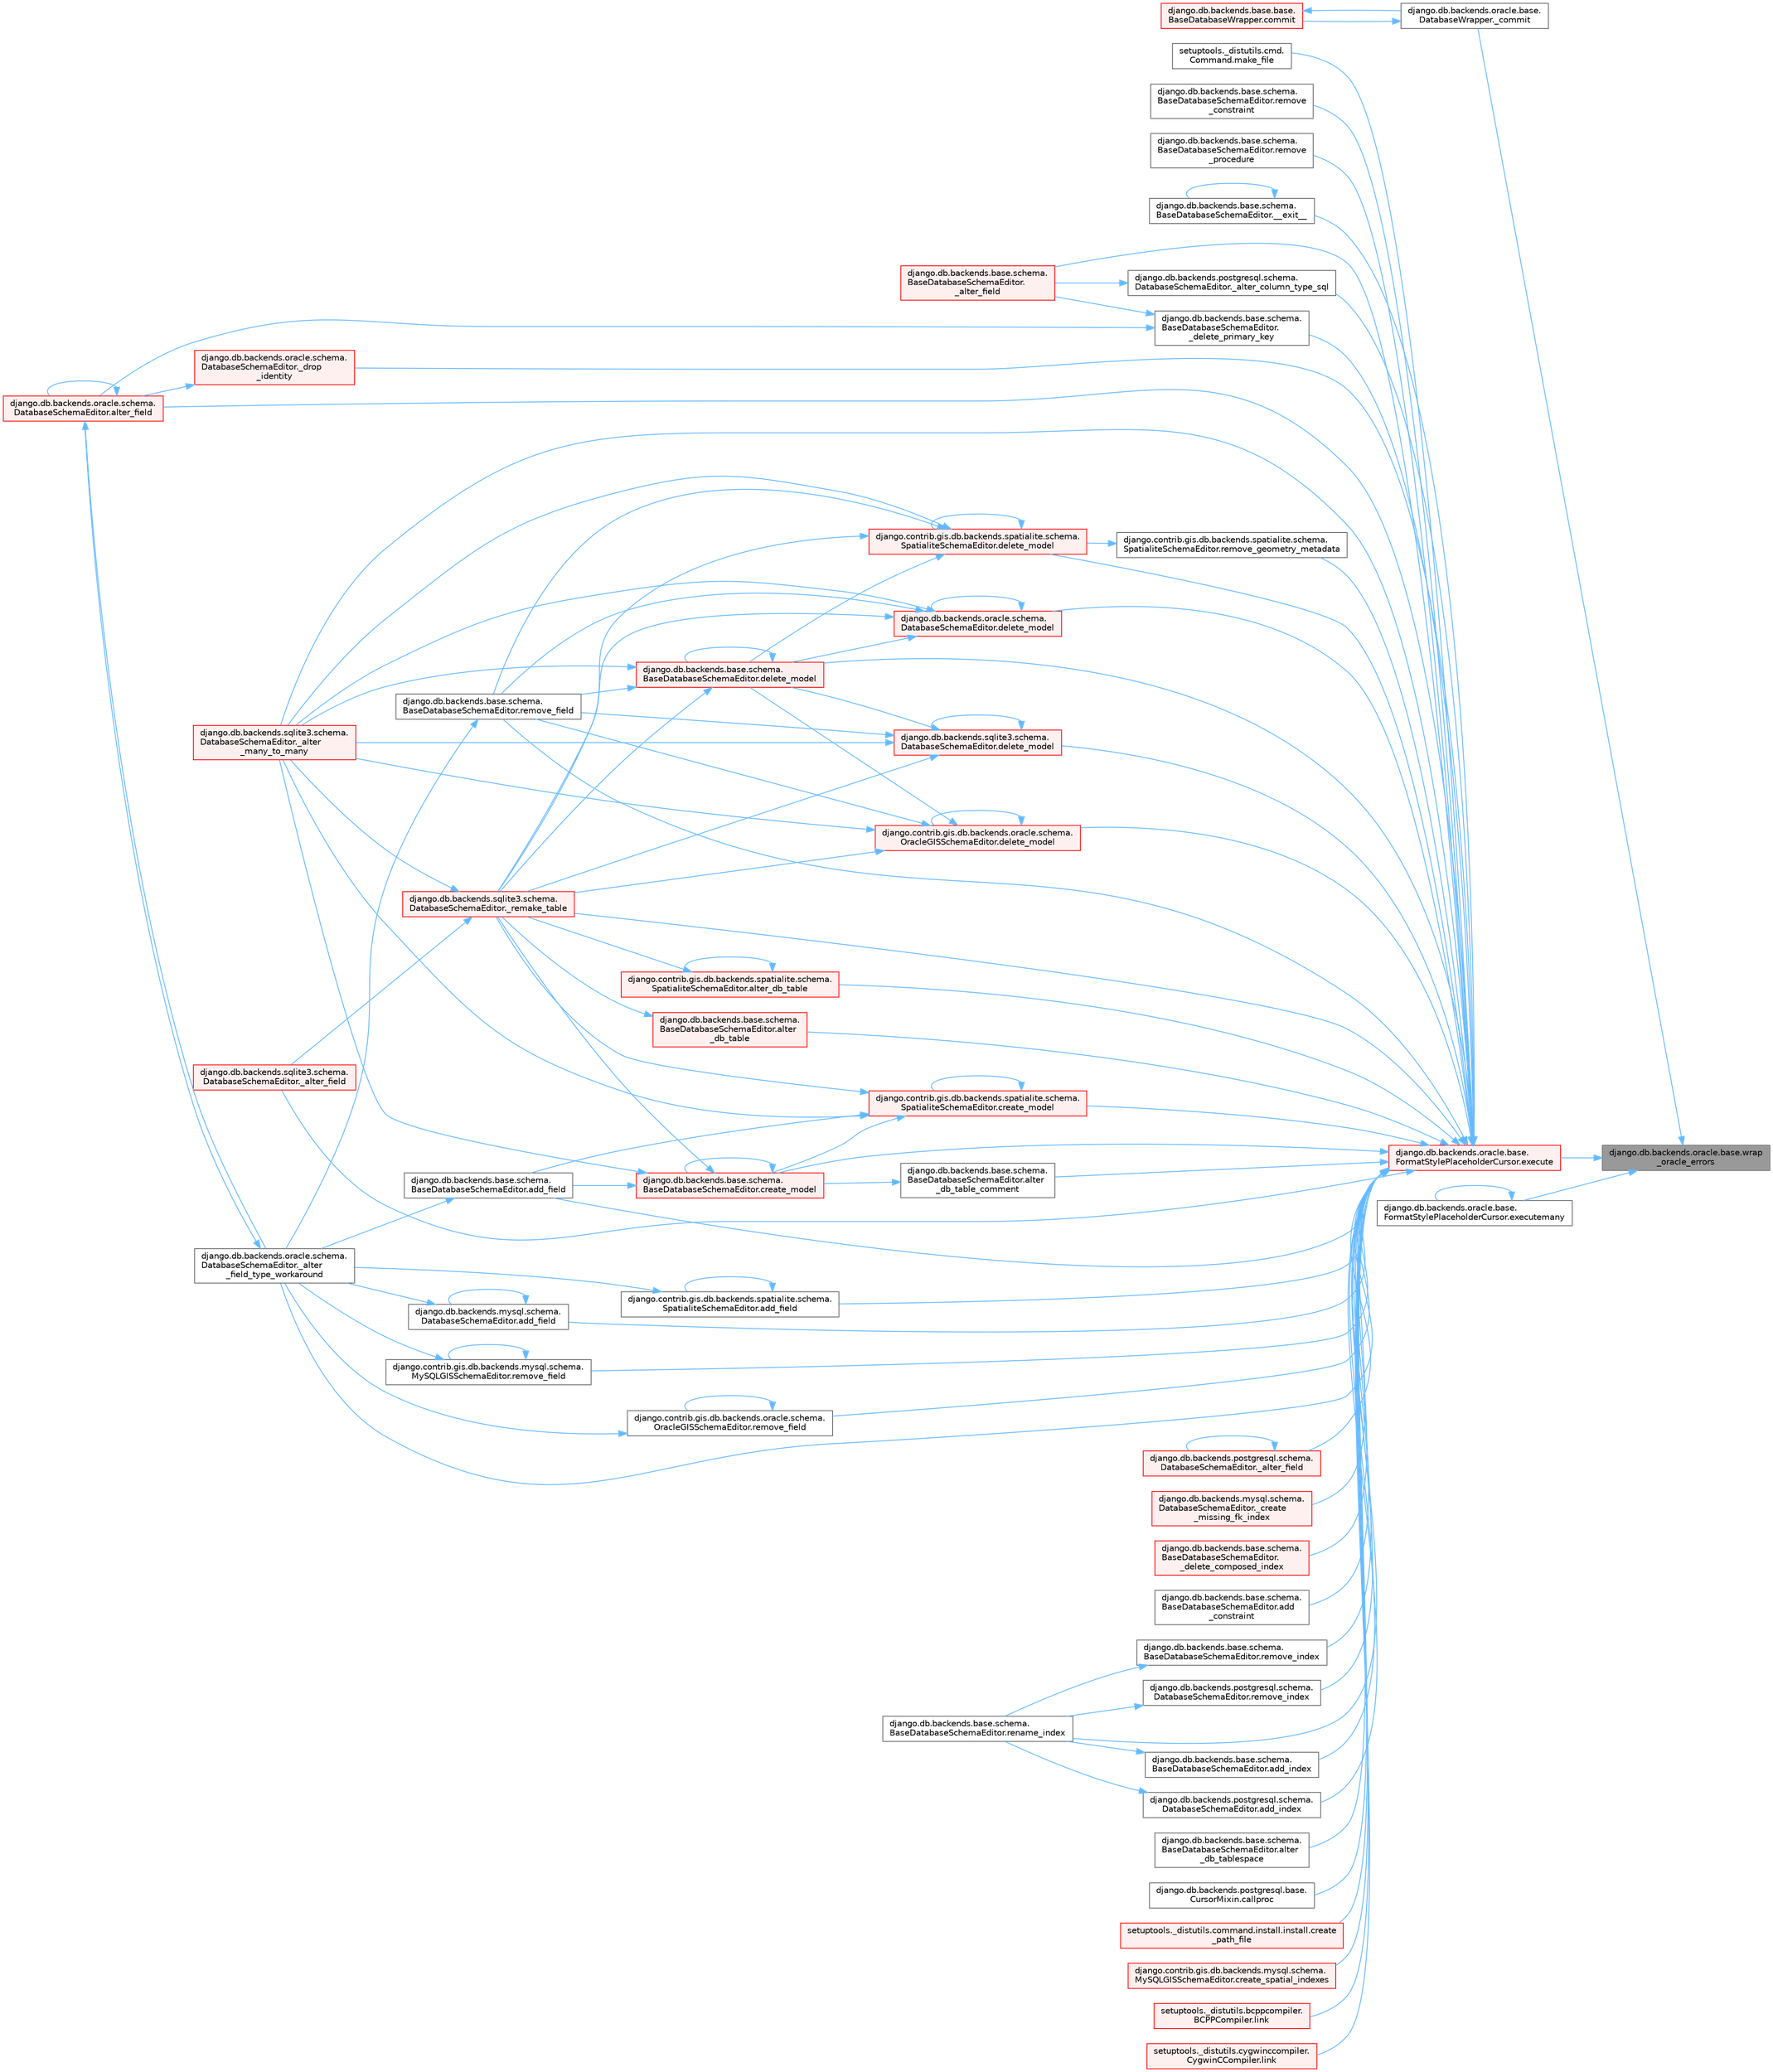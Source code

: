 digraph "django.db.backends.oracle.base.wrap_oracle_errors"
{
 // LATEX_PDF_SIZE
  bgcolor="transparent";
  edge [fontname=Helvetica,fontsize=10,labelfontname=Helvetica,labelfontsize=10];
  node [fontname=Helvetica,fontsize=10,shape=box,height=0.2,width=0.4];
  rankdir="RL";
  Node1 [id="Node000001",label="django.db.backends.oracle.base.wrap\l_oracle_errors",height=0.2,width=0.4,color="gray40", fillcolor="grey60", style="filled", fontcolor="black",tooltip=" "];
  Node1 -> Node2 [id="edge1_Node000001_Node000002",dir="back",color="steelblue1",style="solid",tooltip=" "];
  Node2 [id="Node000002",label="django.db.backends.oracle.base.\lDatabaseWrapper._commit",height=0.2,width=0.4,color="grey40", fillcolor="white", style="filled",URL="$classdjango_1_1db_1_1backends_1_1oracle_1_1base_1_1_database_wrapper.html#acc04a6f5d1608540ced060518a2994e4",tooltip=" "];
  Node2 -> Node3 [id="edge2_Node000002_Node000003",dir="back",color="steelblue1",style="solid",tooltip=" "];
  Node3 [id="Node000003",label="django.db.backends.base.base.\lBaseDatabaseWrapper.commit",height=0.2,width=0.4,color="red", fillcolor="#FFF0F0", style="filled",URL="$classdjango_1_1db_1_1backends_1_1base_1_1base_1_1_base_database_wrapper.html#a27411d5fdc6c7490a11324a33c83df2d",tooltip=" "];
  Node3 -> Node2 [id="edge3_Node000003_Node000002",dir="back",color="steelblue1",style="solid",tooltip=" "];
  Node1 -> Node2936 [id="edge4_Node000001_Node002936",dir="back",color="steelblue1",style="solid",tooltip=" "];
  Node2936 [id="Node002936",label="django.db.backends.oracle.base.\lFormatStylePlaceholderCursor.execute",height=0.2,width=0.4,color="red", fillcolor="#FFF0F0", style="filled",URL="$classdjango_1_1db_1_1backends_1_1oracle_1_1base_1_1_format_style_placeholder_cursor.html#a0717bdbea59134a88e5f10399c33a251",tooltip=" "];
  Node2936 -> Node224 [id="edge5_Node002936_Node000224",dir="back",color="steelblue1",style="solid",tooltip=" "];
  Node224 [id="Node000224",label="django.db.backends.base.schema.\lBaseDatabaseSchemaEditor.__exit__",height=0.2,width=0.4,color="grey40", fillcolor="white", style="filled",URL="$classdjango_1_1db_1_1backends_1_1base_1_1schema_1_1_base_database_schema_editor.html#adc641c3cf336c3cba5f945841b7d5790",tooltip=" "];
  Node224 -> Node224 [id="edge6_Node000224_Node000224",dir="back",color="steelblue1",style="solid",tooltip=" "];
  Node2936 -> Node225 [id="edge7_Node002936_Node000225",dir="back",color="steelblue1",style="solid",tooltip=" "];
  Node225 [id="Node000225",label="django.db.backends.postgresql.schema.\lDatabaseSchemaEditor._alter_column_type_sql",height=0.2,width=0.4,color="grey40", fillcolor="white", style="filled",URL="$classdjango_1_1db_1_1backends_1_1postgresql_1_1schema_1_1_database_schema_editor.html#addb09171be88c149496b00e7d217d186",tooltip=" "];
  Node225 -> Node226 [id="edge8_Node000225_Node000226",dir="back",color="steelblue1",style="solid",tooltip=" "];
  Node226 [id="Node000226",label="django.db.backends.base.schema.\lBaseDatabaseSchemaEditor.\l_alter_field",height=0.2,width=0.4,color="red", fillcolor="#FFF0F0", style="filled",URL="$classdjango_1_1db_1_1backends_1_1base_1_1schema_1_1_base_database_schema_editor.html#afcda33e5b1eb760a5a66c09033f1b75c",tooltip=" "];
  Node2936 -> Node226 [id="edge9_Node002936_Node000226",dir="back",color="steelblue1",style="solid",tooltip=" "];
  Node2936 -> Node231 [id="edge10_Node002936_Node000231",dir="back",color="steelblue1",style="solid",tooltip=" "];
  Node231 [id="Node000231",label="django.db.backends.postgresql.schema.\lDatabaseSchemaEditor._alter_field",height=0.2,width=0.4,color="red", fillcolor="#FFF0F0", style="filled",URL="$classdjango_1_1db_1_1backends_1_1postgresql_1_1schema_1_1_database_schema_editor.html#a143eb4ff7fc0f555417eb054bb91c41d",tooltip=" "];
  Node231 -> Node231 [id="edge11_Node000231_Node000231",dir="back",color="steelblue1",style="solid",tooltip=" "];
  Node2936 -> Node232 [id="edge12_Node002936_Node000232",dir="back",color="steelblue1",style="solid",tooltip=" "];
  Node232 [id="Node000232",label="django.db.backends.sqlite3.schema.\lDatabaseSchemaEditor._alter_field",height=0.2,width=0.4,color="red", fillcolor="#FFF0F0", style="filled",URL="$classdjango_1_1db_1_1backends_1_1sqlite3_1_1schema_1_1_database_schema_editor.html#ab256c1d60756ea054e7249a3aa80d43b",tooltip=" "];
  Node2936 -> Node230 [id="edge13_Node002936_Node000230",dir="back",color="steelblue1",style="solid",tooltip=" "];
  Node230 [id="Node000230",label="django.db.backends.oracle.schema.\lDatabaseSchemaEditor._alter\l_field_type_workaround",height=0.2,width=0.4,color="grey40", fillcolor="white", style="filled",URL="$classdjango_1_1db_1_1backends_1_1oracle_1_1schema_1_1_database_schema_editor.html#a78bc314f7e1030c1ef072c72a185ebd5",tooltip=" "];
  Node230 -> Node229 [id="edge14_Node000230_Node000229",dir="back",color="steelblue1",style="solid",tooltip=" "];
  Node229 [id="Node000229",label="django.db.backends.oracle.schema.\lDatabaseSchemaEditor.alter_field",height=0.2,width=0.4,color="red", fillcolor="#FFF0F0", style="filled",URL="$classdjango_1_1db_1_1backends_1_1oracle_1_1schema_1_1_database_schema_editor.html#abeddc040d6a7af1ca57aee72ee85784f",tooltip=" "];
  Node229 -> Node230 [id="edge15_Node000229_Node000230",dir="back",color="steelblue1",style="solid",tooltip=" "];
  Node229 -> Node229 [id="edge16_Node000229_Node000229",dir="back",color="steelblue1",style="solid",tooltip=" "];
  Node2936 -> Node233 [id="edge17_Node002936_Node000233",dir="back",color="steelblue1",style="solid",tooltip=" "];
  Node233 [id="Node000233",label="django.db.backends.sqlite3.schema.\lDatabaseSchemaEditor._alter\l_many_to_many",height=0.2,width=0.4,color="red", fillcolor="#FFF0F0", style="filled",URL="$classdjango_1_1db_1_1backends_1_1sqlite3_1_1schema_1_1_database_schema_editor.html#a0eb5631cba4809779acc541260e47610",tooltip=" "];
  Node2936 -> Node234 [id="edge18_Node002936_Node000234",dir="back",color="steelblue1",style="solid",tooltip=" "];
  Node234 [id="Node000234",label="django.db.backends.mysql.schema.\lDatabaseSchemaEditor._create\l_missing_fk_index",height=0.2,width=0.4,color="red", fillcolor="#FFF0F0", style="filled",URL="$classdjango_1_1db_1_1backends_1_1mysql_1_1schema_1_1_database_schema_editor.html#a1409fb923121da63909627d7bd8ea396",tooltip=" "];
  Node2936 -> Node241 [id="edge19_Node002936_Node000241",dir="back",color="steelblue1",style="solid",tooltip=" "];
  Node241 [id="Node000241",label="django.db.backends.base.schema.\lBaseDatabaseSchemaEditor.\l_delete_composed_index",height=0.2,width=0.4,color="red", fillcolor="#FFF0F0", style="filled",URL="$classdjango_1_1db_1_1backends_1_1base_1_1schema_1_1_base_database_schema_editor.html#a83847fbdf8dec0e82dd6028e7b3171f1",tooltip=" "];
  Node2936 -> Node242 [id="edge20_Node002936_Node000242",dir="back",color="steelblue1",style="solid",tooltip=" "];
  Node242 [id="Node000242",label="django.db.backends.base.schema.\lBaseDatabaseSchemaEditor.\l_delete_primary_key",height=0.2,width=0.4,color="grey40", fillcolor="white", style="filled",URL="$classdjango_1_1db_1_1backends_1_1base_1_1schema_1_1_base_database_schema_editor.html#a81047e315c7b3f3a5688d5d294491694",tooltip=" "];
  Node242 -> Node226 [id="edge21_Node000242_Node000226",dir="back",color="steelblue1",style="solid",tooltip=" "];
  Node242 -> Node229 [id="edge22_Node000242_Node000229",dir="back",color="steelblue1",style="solid",tooltip=" "];
  Node2936 -> Node243 [id="edge23_Node002936_Node000243",dir="back",color="steelblue1",style="solid",tooltip=" "];
  Node243 [id="Node000243",label="django.db.backends.oracle.schema.\lDatabaseSchemaEditor._drop\l_identity",height=0.2,width=0.4,color="red", fillcolor="#FFF0F0", style="filled",URL="$classdjango_1_1db_1_1backends_1_1oracle_1_1schema_1_1_database_schema_editor.html#a215f07e8311d1fd657957c4dbba8cfde",tooltip=" "];
  Node243 -> Node229 [id="edge24_Node000243_Node000229",dir="back",color="steelblue1",style="solid",tooltip=" "];
  Node2936 -> Node246 [id="edge25_Node002936_Node000246",dir="back",color="steelblue1",style="solid",tooltip=" "];
  Node246 [id="Node000246",label="django.db.backends.sqlite3.schema.\lDatabaseSchemaEditor._remake_table",height=0.2,width=0.4,color="red", fillcolor="#FFF0F0", style="filled",URL="$classdjango_1_1db_1_1backends_1_1sqlite3_1_1schema_1_1_database_schema_editor.html#a9b5b247b2cd836c48a65726025b45e11",tooltip=" "];
  Node246 -> Node232 [id="edge26_Node000246_Node000232",dir="back",color="steelblue1",style="solid",tooltip=" "];
  Node246 -> Node233 [id="edge27_Node000246_Node000233",dir="back",color="steelblue1",style="solid",tooltip=" "];
  Node2936 -> Node252 [id="edge28_Node002936_Node000252",dir="back",color="steelblue1",style="solid",tooltip=" "];
  Node252 [id="Node000252",label="django.db.backends.base.schema.\lBaseDatabaseSchemaEditor.add\l_constraint",height=0.2,width=0.4,color="grey40", fillcolor="white", style="filled",URL="$classdjango_1_1db_1_1backends_1_1base_1_1schema_1_1_base_database_schema_editor.html#a017871908a4c3682551db6c19aa549d4",tooltip=" "];
  Node2936 -> Node253 [id="edge29_Node002936_Node000253",dir="back",color="steelblue1",style="solid",tooltip=" "];
  Node253 [id="Node000253",label="django.contrib.gis.db.backends.spatialite.schema.\lSpatialiteSchemaEditor.add_field",height=0.2,width=0.4,color="grey40", fillcolor="white", style="filled",URL="$classdjango_1_1contrib_1_1gis_1_1db_1_1backends_1_1spatialite_1_1schema_1_1_spatialite_schema_editor.html#ac6c0a11c42d919d3c5cc74bb59d8dcfc",tooltip=" "];
  Node253 -> Node230 [id="edge30_Node000253_Node000230",dir="back",color="steelblue1",style="solid",tooltip=" "];
  Node253 -> Node253 [id="edge31_Node000253_Node000253",dir="back",color="steelblue1",style="solid",tooltip=" "];
  Node2936 -> Node254 [id="edge32_Node002936_Node000254",dir="back",color="steelblue1",style="solid",tooltip=" "];
  Node254 [id="Node000254",label="django.db.backends.base.schema.\lBaseDatabaseSchemaEditor.add_field",height=0.2,width=0.4,color="grey40", fillcolor="white", style="filled",URL="$classdjango_1_1db_1_1backends_1_1base_1_1schema_1_1_base_database_schema_editor.html#affe03b0f7c180f8cb5759a5cff4f006a",tooltip=" "];
  Node254 -> Node230 [id="edge33_Node000254_Node000230",dir="back",color="steelblue1",style="solid",tooltip=" "];
  Node2936 -> Node255 [id="edge34_Node002936_Node000255",dir="back",color="steelblue1",style="solid",tooltip=" "];
  Node255 [id="Node000255",label="django.db.backends.mysql.schema.\lDatabaseSchemaEditor.add_field",height=0.2,width=0.4,color="grey40", fillcolor="white", style="filled",URL="$classdjango_1_1db_1_1backends_1_1mysql_1_1schema_1_1_database_schema_editor.html#a2bb764c2fab516643cccf83b8865b410",tooltip=" "];
  Node255 -> Node230 [id="edge35_Node000255_Node000230",dir="back",color="steelblue1",style="solid",tooltip=" "];
  Node255 -> Node255 [id="edge36_Node000255_Node000255",dir="back",color="steelblue1",style="solid",tooltip=" "];
  Node2936 -> Node256 [id="edge37_Node002936_Node000256",dir="back",color="steelblue1",style="solid",tooltip=" "];
  Node256 [id="Node000256",label="django.db.backends.base.schema.\lBaseDatabaseSchemaEditor.add_index",height=0.2,width=0.4,color="grey40", fillcolor="white", style="filled",URL="$classdjango_1_1db_1_1backends_1_1base_1_1schema_1_1_base_database_schema_editor.html#abc2d41f83d865510442ebead47b3ed96",tooltip=" "];
  Node256 -> Node240 [id="edge38_Node000256_Node000240",dir="back",color="steelblue1",style="solid",tooltip=" "];
  Node240 [id="Node000240",label="django.db.backends.base.schema.\lBaseDatabaseSchemaEditor.rename_index",height=0.2,width=0.4,color="grey40", fillcolor="white", style="filled",URL="$classdjango_1_1db_1_1backends_1_1base_1_1schema_1_1_base_database_schema_editor.html#a8e3b9af9743243db37771266a61f11e2",tooltip=" "];
  Node2936 -> Node257 [id="edge39_Node002936_Node000257",dir="back",color="steelblue1",style="solid",tooltip=" "];
  Node257 [id="Node000257",label="django.db.backends.postgresql.schema.\lDatabaseSchemaEditor.add_index",height=0.2,width=0.4,color="grey40", fillcolor="white", style="filled",URL="$classdjango_1_1db_1_1backends_1_1postgresql_1_1schema_1_1_database_schema_editor.html#acc6cde4ca005b9128ef4a9e9b556b3b0",tooltip=" "];
  Node257 -> Node240 [id="edge40_Node000257_Node000240",dir="back",color="steelblue1",style="solid",tooltip=" "];
  Node2936 -> Node258 [id="edge41_Node002936_Node000258",dir="back",color="steelblue1",style="solid",tooltip=" "];
  Node258 [id="Node000258",label="django.contrib.gis.db.backends.spatialite.schema.\lSpatialiteSchemaEditor.alter_db_table",height=0.2,width=0.4,color="red", fillcolor="#FFF0F0", style="filled",URL="$classdjango_1_1contrib_1_1gis_1_1db_1_1backends_1_1spatialite_1_1schema_1_1_spatialite_schema_editor.html#a3c238b03e587be42747e3a128cd44946",tooltip=" "];
  Node258 -> Node246 [id="edge42_Node000258_Node000246",dir="back",color="steelblue1",style="solid",tooltip=" "];
  Node258 -> Node258 [id="edge43_Node000258_Node000258",dir="back",color="steelblue1",style="solid",tooltip=" "];
  Node2936 -> Node259 [id="edge44_Node002936_Node000259",dir="back",color="steelblue1",style="solid",tooltip=" "];
  Node259 [id="Node000259",label="django.db.backends.base.schema.\lBaseDatabaseSchemaEditor.alter\l_db_table",height=0.2,width=0.4,color="red", fillcolor="#FFF0F0", style="filled",URL="$classdjango_1_1db_1_1backends_1_1base_1_1schema_1_1_base_database_schema_editor.html#a6975136cc10a20541aed6b53fea99565",tooltip=" "];
  Node259 -> Node246 [id="edge45_Node000259_Node000246",dir="back",color="steelblue1",style="solid",tooltip=" "];
  Node2936 -> Node260 [id="edge46_Node002936_Node000260",dir="back",color="steelblue1",style="solid",tooltip=" "];
  Node260 [id="Node000260",label="django.db.backends.base.schema.\lBaseDatabaseSchemaEditor.alter\l_db_table_comment",height=0.2,width=0.4,color="grey40", fillcolor="white", style="filled",URL="$classdjango_1_1db_1_1backends_1_1base_1_1schema_1_1_base_database_schema_editor.html#a788ba4cf1ea36f15a1b1d7a11b8d31a1",tooltip=" "];
  Node260 -> Node261 [id="edge47_Node000260_Node000261",dir="back",color="steelblue1",style="solid",tooltip=" "];
  Node261 [id="Node000261",label="django.db.backends.base.schema.\lBaseDatabaseSchemaEditor.create_model",height=0.2,width=0.4,color="red", fillcolor="#FFF0F0", style="filled",URL="$classdjango_1_1db_1_1backends_1_1base_1_1schema_1_1_base_database_schema_editor.html#a802611d84fc67073227f245b7e881331",tooltip=" "];
  Node261 -> Node233 [id="edge48_Node000261_Node000233",dir="back",color="steelblue1",style="solid",tooltip=" "];
  Node261 -> Node246 [id="edge49_Node000261_Node000246",dir="back",color="steelblue1",style="solid",tooltip=" "];
  Node261 -> Node254 [id="edge50_Node000261_Node000254",dir="back",color="steelblue1",style="solid",tooltip=" "];
  Node261 -> Node261 [id="edge51_Node000261_Node000261",dir="back",color="steelblue1",style="solid",tooltip=" "];
  Node2936 -> Node262 [id="edge52_Node002936_Node000262",dir="back",color="steelblue1",style="solid",tooltip=" "];
  Node262 [id="Node000262",label="django.db.backends.base.schema.\lBaseDatabaseSchemaEditor.alter\l_db_tablespace",height=0.2,width=0.4,color="grey40", fillcolor="white", style="filled",URL="$classdjango_1_1db_1_1backends_1_1base_1_1schema_1_1_base_database_schema_editor.html#ac93f875aaebf90f4c28d2ec8f963acdd",tooltip=" "];
  Node2936 -> Node229 [id="edge53_Node002936_Node000229",dir="back",color="steelblue1",style="solid",tooltip=" "];
  Node2936 -> Node263 [id="edge54_Node002936_Node000263",dir="back",color="steelblue1",style="solid",tooltip=" "];
  Node263 [id="Node000263",label="django.db.backends.postgresql.base.\lCursorMixin.callproc",height=0.2,width=0.4,color="grey40", fillcolor="white", style="filled",URL="$classdjango_1_1db_1_1backends_1_1postgresql_1_1base_1_1_cursor_mixin.html#a47ae60510118aff959f7ee3bc049cdcd",tooltip=" "];
  Node2936 -> Node264 [id="edge55_Node002936_Node000264",dir="back",color="steelblue1",style="solid",tooltip=" "];
  Node264 [id="Node000264",label="django.contrib.gis.db.backends.spatialite.schema.\lSpatialiteSchemaEditor.create_model",height=0.2,width=0.4,color="red", fillcolor="#FFF0F0", style="filled",URL="$classdjango_1_1contrib_1_1gis_1_1db_1_1backends_1_1spatialite_1_1schema_1_1_spatialite_schema_editor.html#a19b94a34b1e1e5fc3cd38c736f21f025",tooltip=" "];
  Node264 -> Node233 [id="edge56_Node000264_Node000233",dir="back",color="steelblue1",style="solid",tooltip=" "];
  Node264 -> Node246 [id="edge57_Node000264_Node000246",dir="back",color="steelblue1",style="solid",tooltip=" "];
  Node264 -> Node254 [id="edge58_Node000264_Node000254",dir="back",color="steelblue1",style="solid",tooltip=" "];
  Node264 -> Node264 [id="edge59_Node000264_Node000264",dir="back",color="steelblue1",style="solid",tooltip=" "];
  Node264 -> Node261 [id="edge60_Node000264_Node000261",dir="back",color="steelblue1",style="solid",tooltip=" "];
  Node2936 -> Node261 [id="edge61_Node002936_Node000261",dir="back",color="steelblue1",style="solid",tooltip=" "];
  Node2936 -> Node265 [id="edge62_Node002936_Node000265",dir="back",color="steelblue1",style="solid",tooltip=" "];
  Node265 [id="Node000265",label="setuptools._distutils.command.install.install.create\l_path_file",height=0.2,width=0.4,color="red", fillcolor="#FFF0F0", style="filled",URL="$classsetuptools_1_1__distutils_1_1command_1_1install_1_1install.html#ae5b9163a32dec1fd8d16c029acf46364",tooltip=" "];
  Node2936 -> Node267 [id="edge63_Node002936_Node000267",dir="back",color="steelblue1",style="solid",tooltip=" "];
  Node267 [id="Node000267",label="django.contrib.gis.db.backends.mysql.schema.\lMySQLGISSchemaEditor.create_spatial_indexes",height=0.2,width=0.4,color="red", fillcolor="#FFF0F0", style="filled",URL="$classdjango_1_1contrib_1_1gis_1_1db_1_1backends_1_1mysql_1_1schema_1_1_my_s_q_l_g_i_s_schema_editor.html#ab01e4e9753b9691b274cfe31c800fb87",tooltip=" "];
  Node2936 -> Node270 [id="edge64_Node002936_Node000270",dir="back",color="steelblue1",style="solid",tooltip=" "];
  Node270 [id="Node000270",label="django.contrib.gis.db.backends.oracle.schema.\lOracleGISSchemaEditor.delete_model",height=0.2,width=0.4,color="red", fillcolor="#FFF0F0", style="filled",URL="$classdjango_1_1contrib_1_1gis_1_1db_1_1backends_1_1oracle_1_1schema_1_1_oracle_g_i_s_schema_editor.html#a7e204de51c85be33515ce57fa48849df",tooltip=" "];
  Node270 -> Node233 [id="edge65_Node000270_Node000233",dir="back",color="steelblue1",style="solid",tooltip=" "];
  Node270 -> Node246 [id="edge66_Node000270_Node000246",dir="back",color="steelblue1",style="solid",tooltip=" "];
  Node270 -> Node270 [id="edge67_Node000270_Node000270",dir="back",color="steelblue1",style="solid",tooltip=" "];
  Node270 -> Node273 [id="edge68_Node000270_Node000273",dir="back",color="steelblue1",style="solid",tooltip=" "];
  Node273 [id="Node000273",label="django.db.backends.base.schema.\lBaseDatabaseSchemaEditor.delete_model",height=0.2,width=0.4,color="red", fillcolor="#FFF0F0", style="filled",URL="$classdjango_1_1db_1_1backends_1_1base_1_1schema_1_1_base_database_schema_editor.html#a4685be374dca3bb40806d579c17c4a71",tooltip=" "];
  Node273 -> Node233 [id="edge69_Node000273_Node000233",dir="back",color="steelblue1",style="solid",tooltip=" "];
  Node273 -> Node246 [id="edge70_Node000273_Node000246",dir="back",color="steelblue1",style="solid",tooltip=" "];
  Node273 -> Node273 [id="edge71_Node000273_Node000273",dir="back",color="steelblue1",style="solid",tooltip=" "];
  Node273 -> Node274 [id="edge72_Node000273_Node000274",dir="back",color="steelblue1",style="solid",tooltip=" "];
  Node274 [id="Node000274",label="django.db.backends.base.schema.\lBaseDatabaseSchemaEditor.remove_field",height=0.2,width=0.4,color="grey40", fillcolor="white", style="filled",URL="$classdjango_1_1db_1_1backends_1_1base_1_1schema_1_1_base_database_schema_editor.html#a962851f801c541e11c9ad9265bfe3347",tooltip=" "];
  Node274 -> Node230 [id="edge73_Node000274_Node000230",dir="back",color="steelblue1",style="solid",tooltip=" "];
  Node270 -> Node274 [id="edge74_Node000270_Node000274",dir="back",color="steelblue1",style="solid",tooltip=" "];
  Node2936 -> Node275 [id="edge75_Node002936_Node000275",dir="back",color="steelblue1",style="solid",tooltip=" "];
  Node275 [id="Node000275",label="django.contrib.gis.db.backends.spatialite.schema.\lSpatialiteSchemaEditor.delete_model",height=0.2,width=0.4,color="red", fillcolor="#FFF0F0", style="filled",URL="$classdjango_1_1contrib_1_1gis_1_1db_1_1backends_1_1spatialite_1_1schema_1_1_spatialite_schema_editor.html#a1d324c35e2535b9adf7cbecb68fe761d",tooltip=" "];
  Node275 -> Node233 [id="edge76_Node000275_Node000233",dir="back",color="steelblue1",style="solid",tooltip=" "];
  Node275 -> Node246 [id="edge77_Node000275_Node000246",dir="back",color="steelblue1",style="solid",tooltip=" "];
  Node275 -> Node275 [id="edge78_Node000275_Node000275",dir="back",color="steelblue1",style="solid",tooltip=" "];
  Node275 -> Node273 [id="edge79_Node000275_Node000273",dir="back",color="steelblue1",style="solid",tooltip=" "];
  Node275 -> Node274 [id="edge80_Node000275_Node000274",dir="back",color="steelblue1",style="solid",tooltip=" "];
  Node2936 -> Node273 [id="edge81_Node002936_Node000273",dir="back",color="steelblue1",style="solid",tooltip=" "];
  Node2936 -> Node276 [id="edge82_Node002936_Node000276",dir="back",color="steelblue1",style="solid",tooltip=" "];
  Node276 [id="Node000276",label="django.db.backends.oracle.schema.\lDatabaseSchemaEditor.delete_model",height=0.2,width=0.4,color="red", fillcolor="#FFF0F0", style="filled",URL="$classdjango_1_1db_1_1backends_1_1oracle_1_1schema_1_1_database_schema_editor.html#ab50218126d3c815cba56fe0387a8dcba",tooltip=" "];
  Node276 -> Node233 [id="edge83_Node000276_Node000233",dir="back",color="steelblue1",style="solid",tooltip=" "];
  Node276 -> Node246 [id="edge84_Node000276_Node000246",dir="back",color="steelblue1",style="solid",tooltip=" "];
  Node276 -> Node273 [id="edge85_Node000276_Node000273",dir="back",color="steelblue1",style="solid",tooltip=" "];
  Node276 -> Node276 [id="edge86_Node000276_Node000276",dir="back",color="steelblue1",style="solid",tooltip=" "];
  Node276 -> Node274 [id="edge87_Node000276_Node000274",dir="back",color="steelblue1",style="solid",tooltip=" "];
  Node2936 -> Node277 [id="edge88_Node002936_Node000277",dir="back",color="steelblue1",style="solid",tooltip=" "];
  Node277 [id="Node000277",label="django.db.backends.sqlite3.schema.\lDatabaseSchemaEditor.delete_model",height=0.2,width=0.4,color="red", fillcolor="#FFF0F0", style="filled",URL="$classdjango_1_1db_1_1backends_1_1sqlite3_1_1schema_1_1_database_schema_editor.html#ace17666280378c6270bb6569941a67ad",tooltip=" "];
  Node277 -> Node233 [id="edge89_Node000277_Node000233",dir="back",color="steelblue1",style="solid",tooltip=" "];
  Node277 -> Node246 [id="edge90_Node000277_Node000246",dir="back",color="steelblue1",style="solid",tooltip=" "];
  Node277 -> Node273 [id="edge91_Node000277_Node000273",dir="back",color="steelblue1",style="solid",tooltip=" "];
  Node277 -> Node277 [id="edge92_Node000277_Node000277",dir="back",color="steelblue1",style="solid",tooltip=" "];
  Node277 -> Node274 [id="edge93_Node000277_Node000274",dir="back",color="steelblue1",style="solid",tooltip=" "];
  Node2936 -> Node278 [id="edge94_Node002936_Node000278",dir="back",color="steelblue1",style="solid",tooltip=" "];
  Node278 [id="Node000278",label="setuptools._distutils.bcppcompiler.\lBCPPCompiler.link",height=0.2,width=0.4,color="red", fillcolor="#FFF0F0", style="filled",URL="$classsetuptools_1_1__distutils_1_1bcppcompiler_1_1_b_c_p_p_compiler.html#a9207773d36ecabdd197469c6dcff5e41",tooltip=" "];
  Node2936 -> Node421 [id="edge95_Node002936_Node000421",dir="back",color="steelblue1",style="solid",tooltip=" "];
  Node421 [id="Node000421",label="setuptools._distutils.cygwinccompiler.\lCygwinCCompiler.link",height=0.2,width=0.4,color="red", fillcolor="#FFF0F0", style="filled",URL="$classsetuptools_1_1__distutils_1_1cygwinccompiler_1_1_cygwin_c_compiler.html#a90d2f2ffa74da0002fe22b41afc2cc2f",tooltip=" "];
  Node2936 -> Node431 [id="edge96_Node002936_Node000431",dir="back",color="steelblue1",style="solid",tooltip=" "];
  Node431 [id="Node000431",label="setuptools._distutils.cmd.\lCommand.make_file",height=0.2,width=0.4,color="grey40", fillcolor="white", style="filled",URL="$classsetuptools_1_1__distutils_1_1cmd_1_1_command.html#a3165448f29bc3975e4443166b8ff2930",tooltip=" "];
  Node2936 -> Node432 [id="edge97_Node002936_Node000432",dir="back",color="steelblue1",style="solid",tooltip=" "];
  Node432 [id="Node000432",label="django.db.backends.base.schema.\lBaseDatabaseSchemaEditor.remove\l_constraint",height=0.2,width=0.4,color="grey40", fillcolor="white", style="filled",URL="$classdjango_1_1db_1_1backends_1_1base_1_1schema_1_1_base_database_schema_editor.html#a686afe17ec7912aff8234454a6380d09",tooltip=" "];
  Node2936 -> Node433 [id="edge98_Node002936_Node000433",dir="back",color="steelblue1",style="solid",tooltip=" "];
  Node433 [id="Node000433",label="django.contrib.gis.db.backends.mysql.schema.\lMySQLGISSchemaEditor.remove_field",height=0.2,width=0.4,color="grey40", fillcolor="white", style="filled",URL="$classdjango_1_1contrib_1_1gis_1_1db_1_1backends_1_1mysql_1_1schema_1_1_my_s_q_l_g_i_s_schema_editor.html#a42c4ccd16596ef9bc64369e876e66df3",tooltip=" "];
  Node433 -> Node230 [id="edge99_Node000433_Node000230",dir="back",color="steelblue1",style="solid",tooltip=" "];
  Node433 -> Node433 [id="edge100_Node000433_Node000433",dir="back",color="steelblue1",style="solid",tooltip=" "];
  Node2936 -> Node434 [id="edge101_Node002936_Node000434",dir="back",color="steelblue1",style="solid",tooltip=" "];
  Node434 [id="Node000434",label="django.contrib.gis.db.backends.oracle.schema.\lOracleGISSchemaEditor.remove_field",height=0.2,width=0.4,color="grey40", fillcolor="white", style="filled",URL="$classdjango_1_1contrib_1_1gis_1_1db_1_1backends_1_1oracle_1_1schema_1_1_oracle_g_i_s_schema_editor.html#ae50523d90339ec103c8749d685f411bc",tooltip=" "];
  Node434 -> Node230 [id="edge102_Node000434_Node000230",dir="back",color="steelblue1",style="solid",tooltip=" "];
  Node434 -> Node434 [id="edge103_Node000434_Node000434",dir="back",color="steelblue1",style="solid",tooltip=" "];
  Node2936 -> Node274 [id="edge104_Node002936_Node000274",dir="back",color="steelblue1",style="solid",tooltip=" "];
  Node2936 -> Node435 [id="edge105_Node002936_Node000435",dir="back",color="steelblue1",style="solid",tooltip=" "];
  Node435 [id="Node000435",label="django.contrib.gis.db.backends.spatialite.schema.\lSpatialiteSchemaEditor.remove_geometry_metadata",height=0.2,width=0.4,color="grey40", fillcolor="white", style="filled",URL="$classdjango_1_1contrib_1_1gis_1_1db_1_1backends_1_1spatialite_1_1schema_1_1_spatialite_schema_editor.html#af84e611c69738b348c648f84fb45a890",tooltip=" "];
  Node435 -> Node275 [id="edge106_Node000435_Node000275",dir="back",color="steelblue1",style="solid",tooltip=" "];
  Node2936 -> Node436 [id="edge107_Node002936_Node000436",dir="back",color="steelblue1",style="solid",tooltip=" "];
  Node436 [id="Node000436",label="django.db.backends.base.schema.\lBaseDatabaseSchemaEditor.remove_index",height=0.2,width=0.4,color="grey40", fillcolor="white", style="filled",URL="$classdjango_1_1db_1_1backends_1_1base_1_1schema_1_1_base_database_schema_editor.html#a289de919288906b2eb3d96d35513a335",tooltip=" "];
  Node436 -> Node240 [id="edge108_Node000436_Node000240",dir="back",color="steelblue1",style="solid",tooltip=" "];
  Node2936 -> Node437 [id="edge109_Node002936_Node000437",dir="back",color="steelblue1",style="solid",tooltip=" "];
  Node437 [id="Node000437",label="django.db.backends.postgresql.schema.\lDatabaseSchemaEditor.remove_index",height=0.2,width=0.4,color="grey40", fillcolor="white", style="filled",URL="$classdjango_1_1db_1_1backends_1_1postgresql_1_1schema_1_1_database_schema_editor.html#a46a97fb0ae3be3bdcdbe0cb3a03fc10d",tooltip=" "];
  Node437 -> Node240 [id="edge110_Node000437_Node000240",dir="back",color="steelblue1",style="solid",tooltip=" "];
  Node2936 -> Node438 [id="edge111_Node002936_Node000438",dir="back",color="steelblue1",style="solid",tooltip=" "];
  Node438 [id="Node000438",label="django.db.backends.base.schema.\lBaseDatabaseSchemaEditor.remove\l_procedure",height=0.2,width=0.4,color="grey40", fillcolor="white", style="filled",URL="$classdjango_1_1db_1_1backends_1_1base_1_1schema_1_1_base_database_schema_editor.html#a831fe134dd700c0c84c3229b704cec98",tooltip=" "];
  Node2936 -> Node240 [id="edge112_Node002936_Node000240",dir="back",color="steelblue1",style="solid",tooltip=" "];
  Node1 -> Node2938 [id="edge113_Node000001_Node002938",dir="back",color="steelblue1",style="solid",tooltip=" "];
  Node2938 [id="Node002938",label="django.db.backends.oracle.base.\lFormatStylePlaceholderCursor.executemany",height=0.2,width=0.4,color="grey40", fillcolor="white", style="filled",URL="$classdjango_1_1db_1_1backends_1_1oracle_1_1base_1_1_format_style_placeholder_cursor.html#afe125d023e0d499543f47e125886e3b7",tooltip=" "];
  Node2938 -> Node2938 [id="edge114_Node002938_Node002938",dir="back",color="steelblue1",style="solid",tooltip=" "];
}
